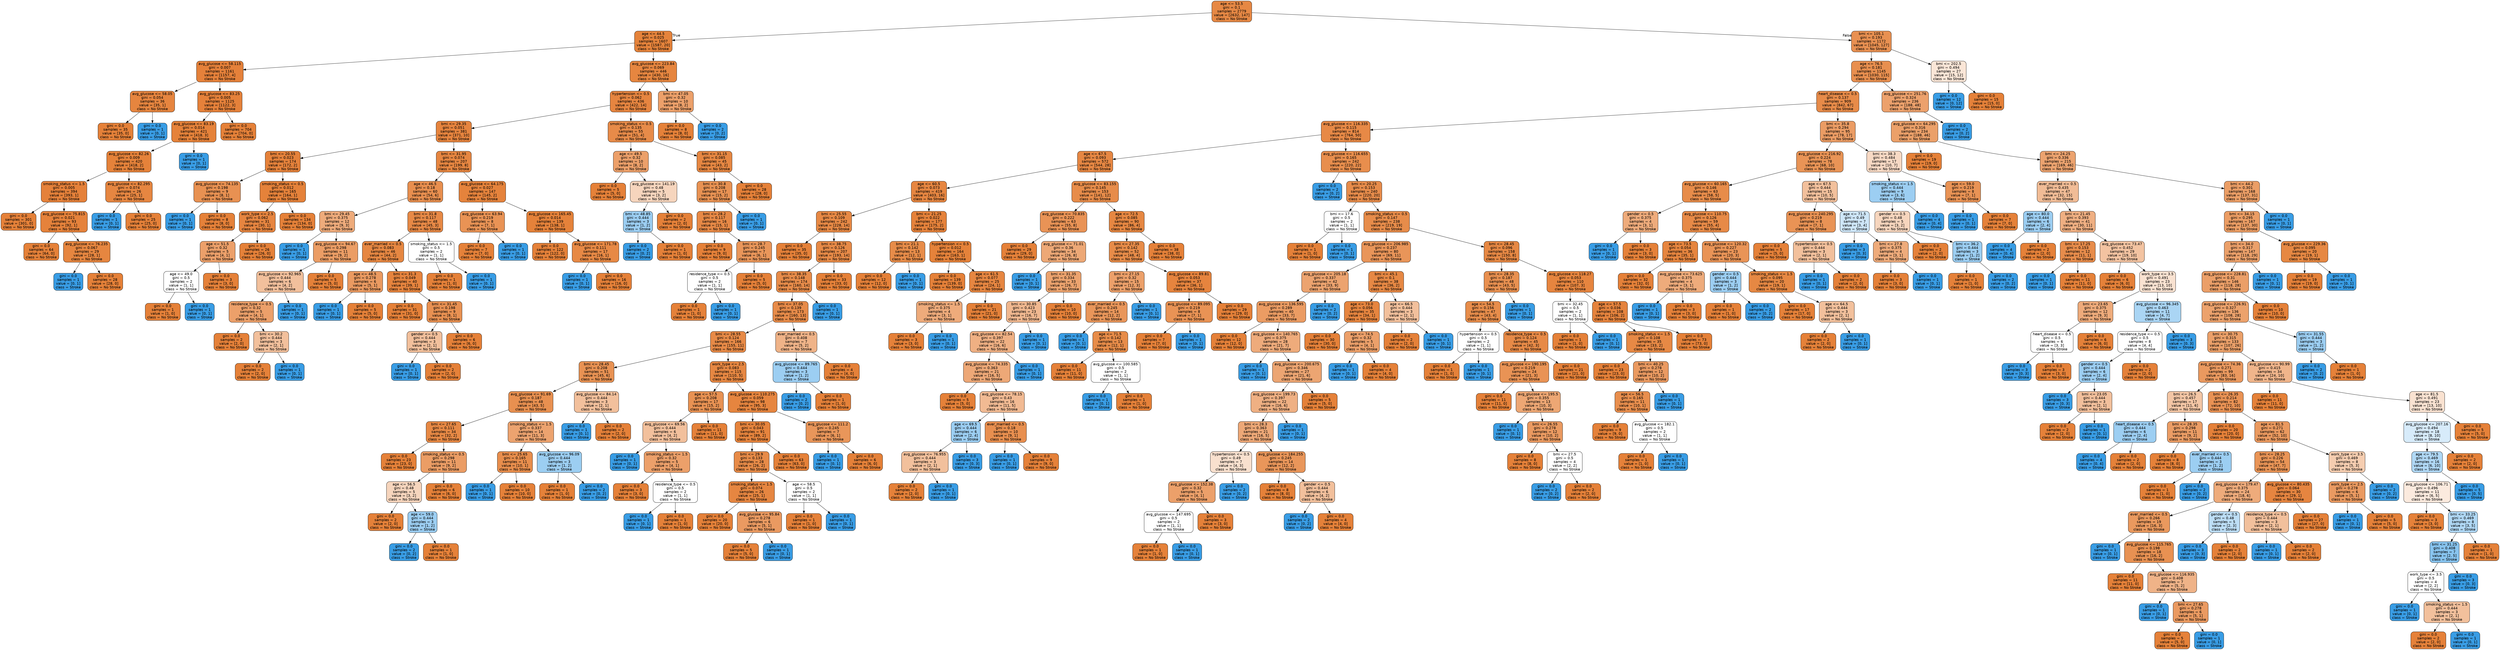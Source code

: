 digraph Tree {
node [shape=box, style="filled, rounded", color="black", fontname="helvetica"] ;
edge [fontname="helvetica"] ;
0 [label="age <= 53.5\ngini = 0.1\nsamples = 2779\nvalue = [2632, 147]\nclass = No Stroke", fillcolor="#e68844"] ;
1 [label="age <= 44.5\ngini = 0.025\nsamples = 1607\nvalue = [1587, 20]\nclass = No Stroke", fillcolor="#e5833b"] ;
0 -> 1 [labeldistance=2.5, labelangle=45, headlabel="True"] ;
2 [label="avg_glucose <= 58.115\ngini = 0.007\nsamples = 1161\nvalue = [1157, 4]\nclass = No Stroke", fillcolor="#e5813a"] ;
1 -> 2 ;
3 [label="avg_glucose <= 58.05\ngini = 0.054\nsamples = 36\nvalue = [35, 1]\nclass = No Stroke", fillcolor="#e6853f"] ;
2 -> 3 ;
4 [label="gini = 0.0\nsamples = 35\nvalue = [35, 0]\nclass = No Stroke", fillcolor="#e58139"] ;
3 -> 4 ;
5 [label="gini = 0.0\nsamples = 1\nvalue = [0, 1]\nclass = Stroke", fillcolor="#399de5"] ;
3 -> 5 ;
6 [label="avg_glucose <= 83.25\ngini = 0.005\nsamples = 1125\nvalue = [1122, 3]\nclass = No Stroke", fillcolor="#e5813a"] ;
2 -> 6 ;
7 [label="avg_glucose <= 83.19\ngini = 0.014\nsamples = 421\nvalue = [418, 3]\nclass = No Stroke", fillcolor="#e5823a"] ;
6 -> 7 ;
8 [label="avg_glucose <= 82.26\ngini = 0.009\nsamples = 420\nvalue = [418, 2]\nclass = No Stroke", fillcolor="#e5823a"] ;
7 -> 8 ;
9 [label="smoking_status <= 1.5\ngini = 0.005\nsamples = 394\nvalue = [393, 1]\nclass = No Stroke", fillcolor="#e5813a"] ;
8 -> 9 ;
10 [label="gini = 0.0\nsamples = 301\nvalue = [301, 0]\nclass = No Stroke", fillcolor="#e58139"] ;
9 -> 10 ;
11 [label="avg_glucose <= 75.815\ngini = 0.021\nsamples = 93\nvalue = [92, 1]\nclass = No Stroke", fillcolor="#e5823b"] ;
9 -> 11 ;
12 [label="gini = 0.0\nsamples = 64\nvalue = [64, 0]\nclass = No Stroke", fillcolor="#e58139"] ;
11 -> 12 ;
13 [label="avg_glucose <= 76.235\ngini = 0.067\nsamples = 29\nvalue = [28, 1]\nclass = No Stroke", fillcolor="#e68640"] ;
11 -> 13 ;
14 [label="gini = 0.0\nsamples = 1\nvalue = [0, 1]\nclass = Stroke", fillcolor="#399de5"] ;
13 -> 14 ;
15 [label="gini = 0.0\nsamples = 28\nvalue = [28, 0]\nclass = No Stroke", fillcolor="#e58139"] ;
13 -> 15 ;
16 [label="avg_glucose <= 82.295\ngini = 0.074\nsamples = 26\nvalue = [25, 1]\nclass = No Stroke", fillcolor="#e68641"] ;
8 -> 16 ;
17 [label="gini = 0.0\nsamples = 1\nvalue = [0, 1]\nclass = Stroke", fillcolor="#399de5"] ;
16 -> 17 ;
18 [label="gini = 0.0\nsamples = 25\nvalue = [25, 0]\nclass = No Stroke", fillcolor="#e58139"] ;
16 -> 18 ;
19 [label="gini = 0.0\nsamples = 1\nvalue = [0, 1]\nclass = Stroke", fillcolor="#399de5"] ;
7 -> 19 ;
20 [label="gini = 0.0\nsamples = 704\nvalue = [704, 0]\nclass = No Stroke", fillcolor="#e58139"] ;
6 -> 20 ;
21 [label="avg_glucose <= 223.84\ngini = 0.069\nsamples = 446\nvalue = [430, 16]\nclass = No Stroke", fillcolor="#e68640"] ;
1 -> 21 ;
22 [label="hypertension <= 0.5\ngini = 0.062\nsamples = 436\nvalue = [422, 14]\nclass = No Stroke", fillcolor="#e68540"] ;
21 -> 22 ;
23 [label="bmi <= 29.35\ngini = 0.051\nsamples = 381\nvalue = [371, 10]\nclass = No Stroke", fillcolor="#e6843e"] ;
22 -> 23 ;
24 [label="bmi <= 20.55\ngini = 0.023\nsamples = 174\nvalue = [172, 2]\nclass = No Stroke", fillcolor="#e5823b"] ;
23 -> 24 ;
25 [label="avg_glucose <= 74.135\ngini = 0.198\nsamples = 9\nvalue = [8, 1]\nclass = No Stroke", fillcolor="#e89152"] ;
24 -> 25 ;
26 [label="gini = 0.0\nsamples = 1\nvalue = [0, 1]\nclass = Stroke", fillcolor="#399de5"] ;
25 -> 26 ;
27 [label="gini = 0.0\nsamples = 8\nvalue = [8, 0]\nclass = No Stroke", fillcolor="#e58139"] ;
25 -> 27 ;
28 [label="smoking_status <= 0.5\ngini = 0.012\nsamples = 165\nvalue = [164, 1]\nclass = No Stroke", fillcolor="#e5823a"] ;
24 -> 28 ;
29 [label="work_type <= 2.5\ngini = 0.062\nsamples = 31\nvalue = [30, 1]\nclass = No Stroke", fillcolor="#e68540"] ;
28 -> 29 ;
30 [label="age <= 51.5\ngini = 0.32\nsamples = 5\nvalue = [4, 1]\nclass = No Stroke", fillcolor="#eca06a"] ;
29 -> 30 ;
31 [label="age <= 49.0\ngini = 0.5\nsamples = 2\nvalue = [1, 1]\nclass = No Stroke", fillcolor="#ffffff"] ;
30 -> 31 ;
32 [label="gini = 0.0\nsamples = 1\nvalue = [1, 0]\nclass = No Stroke", fillcolor="#e58139"] ;
31 -> 32 ;
33 [label="gini = 0.0\nsamples = 1\nvalue = [0, 1]\nclass = Stroke", fillcolor="#399de5"] ;
31 -> 33 ;
34 [label="gini = 0.0\nsamples = 3\nvalue = [3, 0]\nclass = No Stroke", fillcolor="#e58139"] ;
30 -> 34 ;
35 [label="gini = 0.0\nsamples = 26\nvalue = [26, 0]\nclass = No Stroke", fillcolor="#e58139"] ;
29 -> 35 ;
36 [label="gini = 0.0\nsamples = 134\nvalue = [134, 0]\nclass = No Stroke", fillcolor="#e58139"] ;
28 -> 36 ;
37 [label="bmi <= 31.95\ngini = 0.074\nsamples = 207\nvalue = [199, 8]\nclass = No Stroke", fillcolor="#e68641"] ;
23 -> 37 ;
38 [label="age <= 46.5\ngini = 0.18\nsamples = 60\nvalue = [54, 6]\nclass = No Stroke", fillcolor="#e88f4f"] ;
37 -> 38 ;
39 [label="bmi <= 29.45\ngini = 0.375\nsamples = 12\nvalue = [9, 3]\nclass = No Stroke", fillcolor="#eeab7b"] ;
38 -> 39 ;
40 [label="gini = 0.0\nsamples = 1\nvalue = [0, 1]\nclass = Stroke", fillcolor="#399de5"] ;
39 -> 40 ;
41 [label="avg_glucose <= 94.67\ngini = 0.298\nsamples = 11\nvalue = [9, 2]\nclass = No Stroke", fillcolor="#eb9d65"] ;
39 -> 41 ;
42 [label="avg_glucose <= 92.965\ngini = 0.444\nsamples = 6\nvalue = [4, 2]\nclass = No Stroke", fillcolor="#f2c09c"] ;
41 -> 42 ;
43 [label="residence_type <= 0.5\ngini = 0.32\nsamples = 5\nvalue = [4, 1]\nclass = No Stroke", fillcolor="#eca06a"] ;
42 -> 43 ;
44 [label="gini = 0.0\nsamples = 2\nvalue = [2, 0]\nclass = No Stroke", fillcolor="#e58139"] ;
43 -> 44 ;
45 [label="bmi <= 30.2\ngini = 0.444\nsamples = 3\nvalue = [2, 1]\nclass = No Stroke", fillcolor="#f2c09c"] ;
43 -> 45 ;
46 [label="gini = 0.0\nsamples = 2\nvalue = [2, 0]\nclass = No Stroke", fillcolor="#e58139"] ;
45 -> 46 ;
47 [label="gini = 0.0\nsamples = 1\nvalue = [0, 1]\nclass = Stroke", fillcolor="#399de5"] ;
45 -> 47 ;
48 [label="gini = 0.0\nsamples = 1\nvalue = [0, 1]\nclass = Stroke", fillcolor="#399de5"] ;
42 -> 48 ;
49 [label="gini = 0.0\nsamples = 5\nvalue = [5, 0]\nclass = No Stroke", fillcolor="#e58139"] ;
41 -> 49 ;
50 [label="bmi <= 31.8\ngini = 0.117\nsamples = 48\nvalue = [45, 3]\nclass = No Stroke", fillcolor="#e78946"] ;
38 -> 50 ;
51 [label="ever_married <= 0.5\ngini = 0.083\nsamples = 46\nvalue = [44, 2]\nclass = No Stroke", fillcolor="#e68742"] ;
50 -> 51 ;
52 [label="age <= 48.5\ngini = 0.278\nsamples = 6\nvalue = [5, 1]\nclass = No Stroke", fillcolor="#ea9a61"] ;
51 -> 52 ;
53 [label="gini = 0.0\nsamples = 1\nvalue = [0, 1]\nclass = Stroke", fillcolor="#399de5"] ;
52 -> 53 ;
54 [label="gini = 0.0\nsamples = 5\nvalue = [5, 0]\nclass = No Stroke", fillcolor="#e58139"] ;
52 -> 54 ;
55 [label="bmi <= 31.3\ngini = 0.049\nsamples = 40\nvalue = [39, 1]\nclass = No Stroke", fillcolor="#e6843e"] ;
51 -> 55 ;
56 [label="gini = 0.0\nsamples = 31\nvalue = [31, 0]\nclass = No Stroke", fillcolor="#e58139"] ;
55 -> 56 ;
57 [label="bmi <= 31.45\ngini = 0.198\nsamples = 9\nvalue = [8, 1]\nclass = No Stroke", fillcolor="#e89152"] ;
55 -> 57 ;
58 [label="gender <= 0.5\ngini = 0.444\nsamples = 3\nvalue = [2, 1]\nclass = No Stroke", fillcolor="#f2c09c"] ;
57 -> 58 ;
59 [label="gini = 0.0\nsamples = 1\nvalue = [0, 1]\nclass = Stroke", fillcolor="#399de5"] ;
58 -> 59 ;
60 [label="gini = 0.0\nsamples = 2\nvalue = [2, 0]\nclass = No Stroke", fillcolor="#e58139"] ;
58 -> 60 ;
61 [label="gini = 0.0\nsamples = 6\nvalue = [6, 0]\nclass = No Stroke", fillcolor="#e58139"] ;
57 -> 61 ;
62 [label="smoking_status <= 1.5\ngini = 0.5\nsamples = 2\nvalue = [1, 1]\nclass = No Stroke", fillcolor="#ffffff"] ;
50 -> 62 ;
63 [label="gini = 0.0\nsamples = 1\nvalue = [1, 0]\nclass = No Stroke", fillcolor="#e58139"] ;
62 -> 63 ;
64 [label="gini = 0.0\nsamples = 1\nvalue = [0, 1]\nclass = Stroke", fillcolor="#399de5"] ;
62 -> 64 ;
65 [label="avg_glucose <= 64.175\ngini = 0.027\nsamples = 147\nvalue = [145, 2]\nclass = No Stroke", fillcolor="#e5833c"] ;
37 -> 65 ;
66 [label="avg_glucose <= 63.94\ngini = 0.219\nsamples = 8\nvalue = [7, 1]\nclass = No Stroke", fillcolor="#e99355"] ;
65 -> 66 ;
67 [label="gini = 0.0\nsamples = 7\nvalue = [7, 0]\nclass = No Stroke", fillcolor="#e58139"] ;
66 -> 67 ;
68 [label="gini = 0.0\nsamples = 1\nvalue = [0, 1]\nclass = Stroke", fillcolor="#399de5"] ;
66 -> 68 ;
69 [label="avg_glucose <= 165.45\ngini = 0.014\nsamples = 139\nvalue = [138, 1]\nclass = No Stroke", fillcolor="#e5823a"] ;
65 -> 69 ;
70 [label="gini = 0.0\nsamples = 122\nvalue = [122, 0]\nclass = No Stroke", fillcolor="#e58139"] ;
69 -> 70 ;
71 [label="avg_glucose <= 171.78\ngini = 0.111\nsamples = 17\nvalue = [16, 1]\nclass = No Stroke", fillcolor="#e78945"] ;
69 -> 71 ;
72 [label="gini = 0.0\nsamples = 1\nvalue = [0, 1]\nclass = Stroke", fillcolor="#399de5"] ;
71 -> 72 ;
73 [label="gini = 0.0\nsamples = 16\nvalue = [16, 0]\nclass = No Stroke", fillcolor="#e58139"] ;
71 -> 73 ;
74 [label="smoking_status <= 0.5\ngini = 0.135\nsamples = 55\nvalue = [51, 4]\nclass = No Stroke", fillcolor="#e78b49"] ;
22 -> 74 ;
75 [label="age <= 49.5\ngini = 0.32\nsamples = 10\nvalue = [8, 2]\nclass = No Stroke", fillcolor="#eca06a"] ;
74 -> 75 ;
76 [label="gini = 0.0\nsamples = 5\nvalue = [5, 0]\nclass = No Stroke", fillcolor="#e58139"] ;
75 -> 76 ;
77 [label="avg_glucose <= 141.19\ngini = 0.48\nsamples = 5\nvalue = [3, 2]\nclass = No Stroke", fillcolor="#f6d5bd"] ;
75 -> 77 ;
78 [label="bmi <= 48.85\ngini = 0.444\nsamples = 3\nvalue = [1, 2]\nclass = Stroke", fillcolor="#9ccef2"] ;
77 -> 78 ;
79 [label="gini = 0.0\nsamples = 2\nvalue = [0, 2]\nclass = Stroke", fillcolor="#399de5"] ;
78 -> 79 ;
80 [label="gini = 0.0\nsamples = 1\nvalue = [1, 0]\nclass = No Stroke", fillcolor="#e58139"] ;
78 -> 80 ;
81 [label="gini = 0.0\nsamples = 2\nvalue = [2, 0]\nclass = No Stroke", fillcolor="#e58139"] ;
77 -> 81 ;
82 [label="bmi <= 31.15\ngini = 0.085\nsamples = 45\nvalue = [43, 2]\nclass = No Stroke", fillcolor="#e68742"] ;
74 -> 82 ;
83 [label="bmi <= 30.8\ngini = 0.208\nsamples = 17\nvalue = [15, 2]\nclass = No Stroke", fillcolor="#e89253"] ;
82 -> 83 ;
84 [label="bmi <= 28.2\ngini = 0.117\nsamples = 16\nvalue = [15, 1]\nclass = No Stroke", fillcolor="#e78946"] ;
83 -> 84 ;
85 [label="gini = 0.0\nsamples = 9\nvalue = [9, 0]\nclass = No Stroke", fillcolor="#e58139"] ;
84 -> 85 ;
86 [label="bmi <= 28.7\ngini = 0.245\nsamples = 7\nvalue = [6, 1]\nclass = No Stroke", fillcolor="#e9965a"] ;
84 -> 86 ;
87 [label="residence_type <= 0.5\ngini = 0.5\nsamples = 2\nvalue = [1, 1]\nclass = No Stroke", fillcolor="#ffffff"] ;
86 -> 87 ;
88 [label="gini = 0.0\nsamples = 1\nvalue = [1, 0]\nclass = No Stroke", fillcolor="#e58139"] ;
87 -> 88 ;
89 [label="gini = 0.0\nsamples = 1\nvalue = [0, 1]\nclass = Stroke", fillcolor="#399de5"] ;
87 -> 89 ;
90 [label="gini = 0.0\nsamples = 5\nvalue = [5, 0]\nclass = No Stroke", fillcolor="#e58139"] ;
86 -> 90 ;
91 [label="gini = 0.0\nsamples = 1\nvalue = [0, 1]\nclass = Stroke", fillcolor="#399de5"] ;
83 -> 91 ;
92 [label="gini = 0.0\nsamples = 28\nvalue = [28, 0]\nclass = No Stroke", fillcolor="#e58139"] ;
82 -> 92 ;
93 [label="bmi <= 47.05\ngini = 0.32\nsamples = 10\nvalue = [8, 2]\nclass = No Stroke", fillcolor="#eca06a"] ;
21 -> 93 ;
94 [label="gini = 0.0\nsamples = 8\nvalue = [8, 0]\nclass = No Stroke", fillcolor="#e58139"] ;
93 -> 94 ;
95 [label="gini = 0.0\nsamples = 2\nvalue = [0, 2]\nclass = Stroke", fillcolor="#399de5"] ;
93 -> 95 ;
96 [label="bmi <= 105.1\ngini = 0.193\nsamples = 1172\nvalue = [1045, 127]\nclass = No Stroke", fillcolor="#e89051"] ;
0 -> 96 [labeldistance=2.5, labelangle=-45, headlabel="False"] ;
97 [label="age <= 76.5\ngini = 0.181\nsamples = 1145\nvalue = [1030, 115]\nclass = No Stroke", fillcolor="#e88f4f"] ;
96 -> 97 ;
98 [label="heart_disease <= 0.5\ngini = 0.137\nsamples = 909\nvalue = [842, 67]\nclass = No Stroke", fillcolor="#e78b49"] ;
97 -> 98 ;
99 [label="avg_glucose <= 116.335\ngini = 0.115\nsamples = 814\nvalue = [764, 50]\nclass = No Stroke", fillcolor="#e78946"] ;
98 -> 99 ;
100 [label="age <= 67.5\ngini = 0.093\nsamples = 572\nvalue = [544, 28]\nclass = No Stroke", fillcolor="#e68743"] ;
99 -> 100 ;
101 [label="age <= 60.5\ngini = 0.073\nsamples = 419\nvalue = [403, 16]\nclass = No Stroke", fillcolor="#e68641"] ;
100 -> 101 ;
102 [label="bmi <= 25.55\ngini = 0.109\nsamples = 242\nvalue = [228, 14]\nclass = No Stroke", fillcolor="#e78945"] ;
101 -> 102 ;
103 [label="gini = 0.0\nsamples = 35\nvalue = [35, 0]\nclass = No Stroke", fillcolor="#e58139"] ;
102 -> 103 ;
104 [label="bmi <= 38.75\ngini = 0.126\nsamples = 207\nvalue = [193, 14]\nclass = No Stroke", fillcolor="#e78a47"] ;
102 -> 104 ;
105 [label="bmi <= 38.35\ngini = 0.148\nsamples = 174\nvalue = [160, 14]\nclass = No Stroke", fillcolor="#e78c4a"] ;
104 -> 105 ;
106 [label="bmi <= 37.05\ngini = 0.139\nsamples = 173\nvalue = [160, 13]\nclass = No Stroke", fillcolor="#e78b49"] ;
105 -> 106 ;
107 [label="bmi <= 28.55\ngini = 0.124\nsamples = 166\nvalue = [155, 11]\nclass = No Stroke", fillcolor="#e78a47"] ;
106 -> 107 ;
108 [label="bmi <= 28.45\ngini = 0.208\nsamples = 51\nvalue = [45, 6]\nclass = No Stroke", fillcolor="#e89253"] ;
107 -> 108 ;
109 [label="avg_glucose <= 91.69\ngini = 0.187\nsamples = 48\nvalue = [43, 5]\nclass = No Stroke", fillcolor="#e89050"] ;
108 -> 109 ;
110 [label="bmi <= 27.65\ngini = 0.111\nsamples = 34\nvalue = [32, 2]\nclass = No Stroke", fillcolor="#e78945"] ;
109 -> 110 ;
111 [label="gini = 0.0\nsamples = 23\nvalue = [23, 0]\nclass = No Stroke", fillcolor="#e58139"] ;
110 -> 111 ;
112 [label="smoking_status <= 0.5\ngini = 0.298\nsamples = 11\nvalue = [9, 2]\nclass = No Stroke", fillcolor="#eb9d65"] ;
110 -> 112 ;
113 [label="age <= 56.5\ngini = 0.48\nsamples = 5\nvalue = [3, 2]\nclass = No Stroke", fillcolor="#f6d5bd"] ;
112 -> 113 ;
114 [label="gini = 0.0\nsamples = 2\nvalue = [2, 0]\nclass = No Stroke", fillcolor="#e58139"] ;
113 -> 114 ;
115 [label="age <= 59.0\ngini = 0.444\nsamples = 3\nvalue = [1, 2]\nclass = Stroke", fillcolor="#9ccef2"] ;
113 -> 115 ;
116 [label="gini = 0.0\nsamples = 2\nvalue = [0, 2]\nclass = Stroke", fillcolor="#399de5"] ;
115 -> 116 ;
117 [label="gini = 0.0\nsamples = 1\nvalue = [1, 0]\nclass = No Stroke", fillcolor="#e58139"] ;
115 -> 117 ;
118 [label="gini = 0.0\nsamples = 6\nvalue = [6, 0]\nclass = No Stroke", fillcolor="#e58139"] ;
112 -> 118 ;
119 [label="smoking_status <= 1.5\ngini = 0.337\nsamples = 14\nvalue = [11, 3]\nclass = No Stroke", fillcolor="#eca36f"] ;
109 -> 119 ;
120 [label="bmi <= 25.65\ngini = 0.165\nsamples = 11\nvalue = [10, 1]\nclass = No Stroke", fillcolor="#e88e4d"] ;
119 -> 120 ;
121 [label="gini = 0.0\nsamples = 1\nvalue = [0, 1]\nclass = Stroke", fillcolor="#399de5"] ;
120 -> 121 ;
122 [label="gini = 0.0\nsamples = 10\nvalue = [10, 0]\nclass = No Stroke", fillcolor="#e58139"] ;
120 -> 122 ;
123 [label="avg_glucose <= 96.09\ngini = 0.444\nsamples = 3\nvalue = [1, 2]\nclass = Stroke", fillcolor="#9ccef2"] ;
119 -> 123 ;
124 [label="gini = 0.0\nsamples = 1\nvalue = [1, 0]\nclass = No Stroke", fillcolor="#e58139"] ;
123 -> 124 ;
125 [label="gini = 0.0\nsamples = 2\nvalue = [0, 2]\nclass = Stroke", fillcolor="#399de5"] ;
123 -> 125 ;
126 [label="avg_glucose <= 84.14\ngini = 0.444\nsamples = 3\nvalue = [2, 1]\nclass = No Stroke", fillcolor="#f2c09c"] ;
108 -> 126 ;
127 [label="gini = 0.0\nsamples = 1\nvalue = [0, 1]\nclass = Stroke", fillcolor="#399de5"] ;
126 -> 127 ;
128 [label="gini = 0.0\nsamples = 2\nvalue = [2, 0]\nclass = No Stroke", fillcolor="#e58139"] ;
126 -> 128 ;
129 [label="work_type <= 2.5\ngini = 0.083\nsamples = 115\nvalue = [110, 5]\nclass = No Stroke", fillcolor="#e68742"] ;
107 -> 129 ;
130 [label="age <= 57.5\ngini = 0.208\nsamples = 17\nvalue = [15, 2]\nclass = No Stroke", fillcolor="#e89253"] ;
129 -> 130 ;
131 [label="avg_glucose <= 69.56\ngini = 0.444\nsamples = 6\nvalue = [4, 2]\nclass = No Stroke", fillcolor="#f2c09c"] ;
130 -> 131 ;
132 [label="gini = 0.0\nsamples = 1\nvalue = [0, 1]\nclass = Stroke", fillcolor="#399de5"] ;
131 -> 132 ;
133 [label="smoking_status <= 1.5\ngini = 0.32\nsamples = 5\nvalue = [4, 1]\nclass = No Stroke", fillcolor="#eca06a"] ;
131 -> 133 ;
134 [label="gini = 0.0\nsamples = 3\nvalue = [3, 0]\nclass = No Stroke", fillcolor="#e58139"] ;
133 -> 134 ;
135 [label="residence_type <= 0.5\ngini = 0.5\nsamples = 2\nvalue = [1, 1]\nclass = No Stroke", fillcolor="#ffffff"] ;
133 -> 135 ;
136 [label="gini = 0.0\nsamples = 1\nvalue = [0, 1]\nclass = Stroke", fillcolor="#399de5"] ;
135 -> 136 ;
137 [label="gini = 0.0\nsamples = 1\nvalue = [1, 0]\nclass = No Stroke", fillcolor="#e58139"] ;
135 -> 137 ;
138 [label="gini = 0.0\nsamples = 11\nvalue = [11, 0]\nclass = No Stroke", fillcolor="#e58139"] ;
130 -> 138 ;
139 [label="avg_glucose <= 110.275\ngini = 0.059\nsamples = 98\nvalue = [95, 3]\nclass = No Stroke", fillcolor="#e6853f"] ;
129 -> 139 ;
140 [label="bmi <= 30.05\ngini = 0.043\nsamples = 91\nvalue = [89, 2]\nclass = No Stroke", fillcolor="#e6843d"] ;
139 -> 140 ;
141 [label="bmi <= 29.9\ngini = 0.133\nsamples = 28\nvalue = [26, 2]\nclass = No Stroke", fillcolor="#e78b48"] ;
140 -> 141 ;
142 [label="smoking_status <= 1.5\ngini = 0.074\nsamples = 26\nvalue = [25, 1]\nclass = No Stroke", fillcolor="#e68641"] ;
141 -> 142 ;
143 [label="gini = 0.0\nsamples = 20\nvalue = [20, 0]\nclass = No Stroke", fillcolor="#e58139"] ;
142 -> 143 ;
144 [label="avg_glucose <= 95.84\ngini = 0.278\nsamples = 6\nvalue = [5, 1]\nclass = No Stroke", fillcolor="#ea9a61"] ;
142 -> 144 ;
145 [label="gini = 0.0\nsamples = 5\nvalue = [5, 0]\nclass = No Stroke", fillcolor="#e58139"] ;
144 -> 145 ;
146 [label="gini = 0.0\nsamples = 1\nvalue = [0, 1]\nclass = Stroke", fillcolor="#399de5"] ;
144 -> 146 ;
147 [label="age <= 58.5\ngini = 0.5\nsamples = 2\nvalue = [1, 1]\nclass = No Stroke", fillcolor="#ffffff"] ;
141 -> 147 ;
148 [label="gini = 0.0\nsamples = 1\nvalue = [1, 0]\nclass = No Stroke", fillcolor="#e58139"] ;
147 -> 148 ;
149 [label="gini = 0.0\nsamples = 1\nvalue = [0, 1]\nclass = Stroke", fillcolor="#399de5"] ;
147 -> 149 ;
150 [label="gini = 0.0\nsamples = 63\nvalue = [63, 0]\nclass = No Stroke", fillcolor="#e58139"] ;
140 -> 150 ;
151 [label="avg_glucose <= 111.2\ngini = 0.245\nsamples = 7\nvalue = [6, 1]\nclass = No Stroke", fillcolor="#e9965a"] ;
139 -> 151 ;
152 [label="gini = 0.0\nsamples = 1\nvalue = [0, 1]\nclass = Stroke", fillcolor="#399de5"] ;
151 -> 152 ;
153 [label="gini = 0.0\nsamples = 6\nvalue = [6, 0]\nclass = No Stroke", fillcolor="#e58139"] ;
151 -> 153 ;
154 [label="ever_married <= 0.5\ngini = 0.408\nsamples = 7\nvalue = [5, 2]\nclass = No Stroke", fillcolor="#efb388"] ;
106 -> 154 ;
155 [label="avg_glucose <= 89.765\ngini = 0.444\nsamples = 3\nvalue = [1, 2]\nclass = Stroke", fillcolor="#9ccef2"] ;
154 -> 155 ;
156 [label="gini = 0.0\nsamples = 2\nvalue = [0, 2]\nclass = Stroke", fillcolor="#399de5"] ;
155 -> 156 ;
157 [label="gini = 0.0\nsamples = 1\nvalue = [1, 0]\nclass = No Stroke", fillcolor="#e58139"] ;
155 -> 157 ;
158 [label="gini = 0.0\nsamples = 4\nvalue = [4, 0]\nclass = No Stroke", fillcolor="#e58139"] ;
154 -> 158 ;
159 [label="gini = 0.0\nsamples = 1\nvalue = [0, 1]\nclass = Stroke", fillcolor="#399de5"] ;
105 -> 159 ;
160 [label="gini = 0.0\nsamples = 33\nvalue = [33, 0]\nclass = No Stroke", fillcolor="#e58139"] ;
104 -> 160 ;
161 [label="bmi <= 21.25\ngini = 0.022\nsamples = 177\nvalue = [175, 2]\nclass = No Stroke", fillcolor="#e5823b"] ;
101 -> 161 ;
162 [label="bmi <= 21.1\ngini = 0.142\nsamples = 13\nvalue = [12, 1]\nclass = No Stroke", fillcolor="#e78c49"] ;
161 -> 162 ;
163 [label="gini = 0.0\nsamples = 12\nvalue = [12, 0]\nclass = No Stroke", fillcolor="#e58139"] ;
162 -> 163 ;
164 [label="gini = 0.0\nsamples = 1\nvalue = [0, 1]\nclass = Stroke", fillcolor="#399de5"] ;
162 -> 164 ;
165 [label="hypertension <= 0.5\ngini = 0.012\nsamples = 164\nvalue = [163, 1]\nclass = No Stroke", fillcolor="#e5823a"] ;
161 -> 165 ;
166 [label="gini = 0.0\nsamples = 139\nvalue = [139, 0]\nclass = No Stroke", fillcolor="#e58139"] ;
165 -> 166 ;
167 [label="age <= 61.5\ngini = 0.077\nsamples = 25\nvalue = [24, 1]\nclass = No Stroke", fillcolor="#e68641"] ;
165 -> 167 ;
168 [label="smoking_status <= 1.5\ngini = 0.375\nsamples = 4\nvalue = [3, 1]\nclass = No Stroke", fillcolor="#eeab7b"] ;
167 -> 168 ;
169 [label="gini = 0.0\nsamples = 3\nvalue = [3, 0]\nclass = No Stroke", fillcolor="#e58139"] ;
168 -> 169 ;
170 [label="gini = 0.0\nsamples = 1\nvalue = [0, 1]\nclass = Stroke", fillcolor="#399de5"] ;
168 -> 170 ;
171 [label="gini = 0.0\nsamples = 21\nvalue = [21, 0]\nclass = No Stroke", fillcolor="#e58139"] ;
167 -> 171 ;
172 [label="avg_glucose <= 83.155\ngini = 0.145\nsamples = 153\nvalue = [141, 12]\nclass = No Stroke", fillcolor="#e78c4a"] ;
100 -> 172 ;
173 [label="avg_glucose <= 70.835\ngini = 0.222\nsamples = 63\nvalue = [55, 8]\nclass = No Stroke", fillcolor="#e99356"] ;
172 -> 173 ;
174 [label="gini = 0.0\nsamples = 29\nvalue = [29, 0]\nclass = No Stroke", fillcolor="#e58139"] ;
173 -> 174 ;
175 [label="avg_glucose <= 71.01\ngini = 0.36\nsamples = 34\nvalue = [26, 8]\nclass = No Stroke", fillcolor="#eda876"] ;
173 -> 175 ;
176 [label="gini = 0.0\nsamples = 1\nvalue = [0, 1]\nclass = Stroke", fillcolor="#399de5"] ;
175 -> 176 ;
177 [label="bmi <= 31.35\ngini = 0.334\nsamples = 33\nvalue = [26, 7]\nclass = No Stroke", fillcolor="#eca36e"] ;
175 -> 177 ;
178 [label="bmi <= 30.85\ngini = 0.423\nsamples = 23\nvalue = [16, 7]\nclass = No Stroke", fillcolor="#f0b890"] ;
177 -> 178 ;
179 [label="avg_glucose <= 82.54\ngini = 0.397\nsamples = 22\nvalue = [16, 6]\nclass = No Stroke", fillcolor="#efb083"] ;
178 -> 179 ;
180 [label="avg_glucose <= 74.335\ngini = 0.363\nsamples = 21\nvalue = [16, 5]\nclass = No Stroke", fillcolor="#eda877"] ;
179 -> 180 ;
181 [label="gini = 0.0\nsamples = 5\nvalue = [5, 0]\nclass = No Stroke", fillcolor="#e58139"] ;
180 -> 181 ;
182 [label="avg_glucose <= 78.15\ngini = 0.43\nsamples = 16\nvalue = [11, 5]\nclass = No Stroke", fillcolor="#f1ba93"] ;
180 -> 182 ;
183 [label="age <= 69.5\ngini = 0.444\nsamples = 6\nvalue = [2, 4]\nclass = Stroke", fillcolor="#9ccef2"] ;
182 -> 183 ;
184 [label="avg_glucose <= 76.955\ngini = 0.444\nsamples = 3\nvalue = [2, 1]\nclass = No Stroke", fillcolor="#f2c09c"] ;
183 -> 184 ;
185 [label="gini = 0.0\nsamples = 2\nvalue = [2, 0]\nclass = No Stroke", fillcolor="#e58139"] ;
184 -> 185 ;
186 [label="gini = 0.0\nsamples = 1\nvalue = [0, 1]\nclass = Stroke", fillcolor="#399de5"] ;
184 -> 186 ;
187 [label="gini = 0.0\nsamples = 3\nvalue = [0, 3]\nclass = Stroke", fillcolor="#399de5"] ;
183 -> 187 ;
188 [label="ever_married <= 0.5\ngini = 0.18\nsamples = 10\nvalue = [9, 1]\nclass = No Stroke", fillcolor="#e88f4f"] ;
182 -> 188 ;
189 [label="gini = 0.0\nsamples = 1\nvalue = [0, 1]\nclass = Stroke", fillcolor="#399de5"] ;
188 -> 189 ;
190 [label="gini = 0.0\nsamples = 9\nvalue = [9, 0]\nclass = No Stroke", fillcolor="#e58139"] ;
188 -> 190 ;
191 [label="gini = 0.0\nsamples = 1\nvalue = [0, 1]\nclass = Stroke", fillcolor="#399de5"] ;
179 -> 191 ;
192 [label="gini = 0.0\nsamples = 1\nvalue = [0, 1]\nclass = Stroke", fillcolor="#399de5"] ;
178 -> 192 ;
193 [label="gini = 0.0\nsamples = 10\nvalue = [10, 0]\nclass = No Stroke", fillcolor="#e58139"] ;
177 -> 193 ;
194 [label="age <= 72.5\ngini = 0.085\nsamples = 90\nvalue = [86, 4]\nclass = No Stroke", fillcolor="#e68742"] ;
172 -> 194 ;
195 [label="bmi <= 27.35\ngini = 0.142\nsamples = 52\nvalue = [48, 4]\nclass = No Stroke", fillcolor="#e78c49"] ;
194 -> 195 ;
196 [label="bmi <= 27.15\ngini = 0.32\nsamples = 15\nvalue = [12, 3]\nclass = No Stroke", fillcolor="#eca06a"] ;
195 -> 196 ;
197 [label="ever_married <= 0.5\ngini = 0.245\nsamples = 14\nvalue = [12, 2]\nclass = No Stroke", fillcolor="#e9965a"] ;
196 -> 197 ;
198 [label="gini = 0.0\nsamples = 1\nvalue = [0, 1]\nclass = Stroke", fillcolor="#399de5"] ;
197 -> 198 ;
199 [label="age <= 71.5\ngini = 0.142\nsamples = 13\nvalue = [12, 1]\nclass = No Stroke", fillcolor="#e78c49"] ;
197 -> 199 ;
200 [label="gini = 0.0\nsamples = 11\nvalue = [11, 0]\nclass = No Stroke", fillcolor="#e58139"] ;
199 -> 200 ;
201 [label="avg_glucose <= 100.585\ngini = 0.5\nsamples = 2\nvalue = [1, 1]\nclass = No Stroke", fillcolor="#ffffff"] ;
199 -> 201 ;
202 [label="gini = 0.0\nsamples = 1\nvalue = [0, 1]\nclass = Stroke", fillcolor="#399de5"] ;
201 -> 202 ;
203 [label="gini = 0.0\nsamples = 1\nvalue = [1, 0]\nclass = No Stroke", fillcolor="#e58139"] ;
201 -> 203 ;
204 [label="gini = 0.0\nsamples = 1\nvalue = [0, 1]\nclass = Stroke", fillcolor="#399de5"] ;
196 -> 204 ;
205 [label="avg_glucose <= 89.81\ngini = 0.053\nsamples = 37\nvalue = [36, 1]\nclass = No Stroke", fillcolor="#e6843e"] ;
195 -> 205 ;
206 [label="avg_glucose <= 89.095\ngini = 0.219\nsamples = 8\nvalue = [7, 1]\nclass = No Stroke", fillcolor="#e99355"] ;
205 -> 206 ;
207 [label="gini = 0.0\nsamples = 7\nvalue = [7, 0]\nclass = No Stroke", fillcolor="#e58139"] ;
206 -> 207 ;
208 [label="gini = 0.0\nsamples = 1\nvalue = [0, 1]\nclass = Stroke", fillcolor="#399de5"] ;
206 -> 208 ;
209 [label="gini = 0.0\nsamples = 29\nvalue = [29, 0]\nclass = No Stroke", fillcolor="#e58139"] ;
205 -> 209 ;
210 [label="gini = 0.0\nsamples = 38\nvalue = [38, 0]\nclass = No Stroke", fillcolor="#e58139"] ;
194 -> 210 ;
211 [label="avg_glucose <= 116.655\ngini = 0.165\nsamples = 242\nvalue = [220, 22]\nclass = No Stroke", fillcolor="#e88e4d"] ;
99 -> 211 ;
212 [label="gini = 0.0\nsamples = 2\nvalue = [0, 2]\nclass = Stroke", fillcolor="#399de5"] ;
211 -> 212 ;
213 [label="bmi <= 20.25\ngini = 0.153\nsamples = 240\nvalue = [220, 20]\nclass = No Stroke", fillcolor="#e78c4b"] ;
211 -> 213 ;
214 [label="bmi <= 17.6\ngini = 0.5\nsamples = 2\nvalue = [1, 1]\nclass = No Stroke", fillcolor="#ffffff"] ;
213 -> 214 ;
215 [label="gini = 0.0\nsamples = 1\nvalue = [1, 0]\nclass = No Stroke", fillcolor="#e58139"] ;
214 -> 215 ;
216 [label="gini = 0.0\nsamples = 1\nvalue = [0, 1]\nclass = Stroke", fillcolor="#399de5"] ;
214 -> 216 ;
217 [label="smoking_status <= 0.5\ngini = 0.147\nsamples = 238\nvalue = [219, 19]\nclass = No Stroke", fillcolor="#e78c4a"] ;
213 -> 217 ;
218 [label="avg_glucose <= 206.985\ngini = 0.237\nsamples = 80\nvalue = [69, 11]\nclass = No Stroke", fillcolor="#e99559"] ;
217 -> 218 ;
219 [label="avg_glucose <= 205.18\ngini = 0.337\nsamples = 42\nvalue = [33, 9]\nclass = No Stroke", fillcolor="#eca36f"] ;
218 -> 219 ;
220 [label="avg_glucose <= 136.595\ngini = 0.289\nsamples = 40\nvalue = [33, 7]\nclass = No Stroke", fillcolor="#eb9c63"] ;
219 -> 220 ;
221 [label="gini = 0.0\nsamples = 12\nvalue = [12, 0]\nclass = No Stroke", fillcolor="#e58139"] ;
220 -> 221 ;
222 [label="avg_glucose <= 140.765\ngini = 0.375\nsamples = 28\nvalue = [21, 7]\nclass = No Stroke", fillcolor="#eeab7b"] ;
220 -> 222 ;
223 [label="gini = 0.0\nsamples = 1\nvalue = [0, 1]\nclass = Stroke", fillcolor="#399de5"] ;
222 -> 223 ;
224 [label="avg_glucose <= 200.675\ngini = 0.346\nsamples = 27\nvalue = [21, 6]\nclass = No Stroke", fillcolor="#eca572"] ;
222 -> 224 ;
225 [label="avg_glucose <= 199.73\ngini = 0.397\nsamples = 22\nvalue = [16, 6]\nclass = No Stroke", fillcolor="#efb083"] ;
224 -> 225 ;
226 [label="bmi <= 28.3\ngini = 0.363\nsamples = 21\nvalue = [16, 5]\nclass = No Stroke", fillcolor="#eda877"] ;
225 -> 226 ;
227 [label="hypertension <= 0.5\ngini = 0.49\nsamples = 7\nvalue = [4, 3]\nclass = No Stroke", fillcolor="#f8e0ce"] ;
226 -> 227 ;
228 [label="avg_glucose <= 152.38\ngini = 0.32\nsamples = 5\nvalue = [4, 1]\nclass = No Stroke", fillcolor="#eca06a"] ;
227 -> 228 ;
229 [label="avg_glucose <= 147.695\ngini = 0.5\nsamples = 2\nvalue = [1, 1]\nclass = No Stroke", fillcolor="#ffffff"] ;
228 -> 229 ;
230 [label="gini = 0.0\nsamples = 1\nvalue = [1, 0]\nclass = No Stroke", fillcolor="#e58139"] ;
229 -> 230 ;
231 [label="gini = 0.0\nsamples = 1\nvalue = [0, 1]\nclass = Stroke", fillcolor="#399de5"] ;
229 -> 231 ;
232 [label="gini = 0.0\nsamples = 3\nvalue = [3, 0]\nclass = No Stroke", fillcolor="#e58139"] ;
228 -> 232 ;
233 [label="gini = 0.0\nsamples = 2\nvalue = [0, 2]\nclass = Stroke", fillcolor="#399de5"] ;
227 -> 233 ;
234 [label="avg_glucose <= 184.255\ngini = 0.245\nsamples = 14\nvalue = [12, 2]\nclass = No Stroke", fillcolor="#e9965a"] ;
226 -> 234 ;
235 [label="gini = 0.0\nsamples = 8\nvalue = [8, 0]\nclass = No Stroke", fillcolor="#e58139"] ;
234 -> 235 ;
236 [label="gender <= 0.5\ngini = 0.444\nsamples = 6\nvalue = [4, 2]\nclass = No Stroke", fillcolor="#f2c09c"] ;
234 -> 236 ;
237 [label="gini = 0.0\nsamples = 2\nvalue = [0, 2]\nclass = Stroke", fillcolor="#399de5"] ;
236 -> 237 ;
238 [label="gini = 0.0\nsamples = 4\nvalue = [4, 0]\nclass = No Stroke", fillcolor="#e58139"] ;
236 -> 238 ;
239 [label="gini = 0.0\nsamples = 1\nvalue = [0, 1]\nclass = Stroke", fillcolor="#399de5"] ;
225 -> 239 ;
240 [label="gini = 0.0\nsamples = 5\nvalue = [5, 0]\nclass = No Stroke", fillcolor="#e58139"] ;
224 -> 240 ;
241 [label="gini = 0.0\nsamples = 2\nvalue = [0, 2]\nclass = Stroke", fillcolor="#399de5"] ;
219 -> 241 ;
242 [label="bmi <= 45.1\ngini = 0.1\nsamples = 38\nvalue = [36, 2]\nclass = No Stroke", fillcolor="#e68844"] ;
218 -> 242 ;
243 [label="age <= 73.0\ngini = 0.056\nsamples = 35\nvalue = [34, 1]\nclass = No Stroke", fillcolor="#e6853f"] ;
242 -> 243 ;
244 [label="gini = 0.0\nsamples = 30\nvalue = [30, 0]\nclass = No Stroke", fillcolor="#e58139"] ;
243 -> 244 ;
245 [label="age <= 74.5\ngini = 0.32\nsamples = 5\nvalue = [4, 1]\nclass = No Stroke", fillcolor="#eca06a"] ;
243 -> 245 ;
246 [label="gini = 0.0\nsamples = 1\nvalue = [0, 1]\nclass = Stroke", fillcolor="#399de5"] ;
245 -> 246 ;
247 [label="gini = 0.0\nsamples = 4\nvalue = [4, 0]\nclass = No Stroke", fillcolor="#e58139"] ;
245 -> 247 ;
248 [label="age <= 66.5\ngini = 0.444\nsamples = 3\nvalue = [2, 1]\nclass = No Stroke", fillcolor="#f2c09c"] ;
242 -> 248 ;
249 [label="gini = 0.0\nsamples = 2\nvalue = [2, 0]\nclass = No Stroke", fillcolor="#e58139"] ;
248 -> 249 ;
250 [label="gini = 0.0\nsamples = 1\nvalue = [0, 1]\nclass = Stroke", fillcolor="#399de5"] ;
248 -> 250 ;
251 [label="bmi <= 28.45\ngini = 0.096\nsamples = 158\nvalue = [150, 8]\nclass = No Stroke", fillcolor="#e68844"] ;
217 -> 251 ;
252 [label="bmi <= 28.35\ngini = 0.187\nsamples = 48\nvalue = [43, 5]\nclass = No Stroke", fillcolor="#e89050"] ;
251 -> 252 ;
253 [label="age <= 54.5\ngini = 0.156\nsamples = 47\nvalue = [43, 4]\nclass = No Stroke", fillcolor="#e78d4b"] ;
252 -> 253 ;
254 [label="hypertension <= 0.5\ngini = 0.5\nsamples = 2\nvalue = [1, 1]\nclass = No Stroke", fillcolor="#ffffff"] ;
253 -> 254 ;
255 [label="gini = 0.0\nsamples = 1\nvalue = [1, 0]\nclass = No Stroke", fillcolor="#e58139"] ;
254 -> 255 ;
256 [label="gini = 0.0\nsamples = 1\nvalue = [0, 1]\nclass = Stroke", fillcolor="#399de5"] ;
254 -> 256 ;
257 [label="residence_type <= 0.5\ngini = 0.124\nsamples = 45\nvalue = [42, 3]\nclass = No Stroke", fillcolor="#e78a47"] ;
253 -> 257 ;
258 [label="avg_glucose <= 190.195\ngini = 0.219\nsamples = 24\nvalue = [21, 3]\nclass = No Stroke", fillcolor="#e99355"] ;
257 -> 258 ;
259 [label="gini = 0.0\nsamples = 11\nvalue = [11, 0]\nclass = No Stroke", fillcolor="#e58139"] ;
258 -> 259 ;
260 [label="avg_glucose <= 195.5\ngini = 0.355\nsamples = 13\nvalue = [10, 3]\nclass = No Stroke", fillcolor="#eda774"] ;
258 -> 260 ;
261 [label="gini = 0.0\nsamples = 1\nvalue = [0, 1]\nclass = Stroke", fillcolor="#399de5"] ;
260 -> 261 ;
262 [label="bmi <= 26.55\ngini = 0.278\nsamples = 12\nvalue = [10, 2]\nclass = No Stroke", fillcolor="#ea9a61"] ;
260 -> 262 ;
263 [label="gini = 0.0\nsamples = 8\nvalue = [8, 0]\nclass = No Stroke", fillcolor="#e58139"] ;
262 -> 263 ;
264 [label="bmi <= 27.5\ngini = 0.5\nsamples = 4\nvalue = [2, 2]\nclass = No Stroke", fillcolor="#ffffff"] ;
262 -> 264 ;
265 [label="gini = 0.0\nsamples = 2\nvalue = [0, 2]\nclass = Stroke", fillcolor="#399de5"] ;
264 -> 265 ;
266 [label="gini = 0.0\nsamples = 2\nvalue = [2, 0]\nclass = No Stroke", fillcolor="#e58139"] ;
264 -> 266 ;
267 [label="gini = 0.0\nsamples = 21\nvalue = [21, 0]\nclass = No Stroke", fillcolor="#e58139"] ;
257 -> 267 ;
268 [label="gini = 0.0\nsamples = 1\nvalue = [0, 1]\nclass = Stroke", fillcolor="#399de5"] ;
252 -> 268 ;
269 [label="avg_glucose <= 118.27\ngini = 0.053\nsamples = 110\nvalue = [107, 3]\nclass = No Stroke", fillcolor="#e6853f"] ;
251 -> 269 ;
270 [label="bmi <= 32.45\ngini = 0.5\nsamples = 2\nvalue = [1, 1]\nclass = No Stroke", fillcolor="#ffffff"] ;
269 -> 270 ;
271 [label="gini = 0.0\nsamples = 1\nvalue = [1, 0]\nclass = No Stroke", fillcolor="#e58139"] ;
270 -> 271 ;
272 [label="gini = 0.0\nsamples = 1\nvalue = [0, 1]\nclass = Stroke", fillcolor="#399de5"] ;
270 -> 272 ;
273 [label="age <= 57.5\ngini = 0.036\nsamples = 108\nvalue = [106, 2]\nclass = No Stroke", fillcolor="#e5833d"] ;
269 -> 273 ;
274 [label="smoking_status <= 1.5\ngini = 0.108\nsamples = 35\nvalue = [33, 2]\nclass = No Stroke", fillcolor="#e78945"] ;
273 -> 274 ;
275 [label="gini = 0.0\nsamples = 23\nvalue = [23, 0]\nclass = No Stroke", fillcolor="#e58139"] ;
274 -> 275 ;
276 [label="bmi <= 40.25\ngini = 0.278\nsamples = 12\nvalue = [10, 2]\nclass = No Stroke", fillcolor="#ea9a61"] ;
274 -> 276 ;
277 [label="age <= 56.5\ngini = 0.165\nsamples = 11\nvalue = [10, 1]\nclass = No Stroke", fillcolor="#e88e4d"] ;
276 -> 277 ;
278 [label="gini = 0.0\nsamples = 9\nvalue = [9, 0]\nclass = No Stroke", fillcolor="#e58139"] ;
277 -> 278 ;
279 [label="avg_glucose <= 182.1\ngini = 0.5\nsamples = 2\nvalue = [1, 1]\nclass = No Stroke", fillcolor="#ffffff"] ;
277 -> 279 ;
280 [label="gini = 0.0\nsamples = 1\nvalue = [1, 0]\nclass = No Stroke", fillcolor="#e58139"] ;
279 -> 280 ;
281 [label="gini = 0.0\nsamples = 1\nvalue = [0, 1]\nclass = Stroke", fillcolor="#399de5"] ;
279 -> 281 ;
282 [label="gini = 0.0\nsamples = 1\nvalue = [0, 1]\nclass = Stroke", fillcolor="#399de5"] ;
276 -> 282 ;
283 [label="gini = 0.0\nsamples = 73\nvalue = [73, 0]\nclass = No Stroke", fillcolor="#e58139"] ;
273 -> 283 ;
284 [label="bmi <= 35.8\ngini = 0.294\nsamples = 95\nvalue = [78, 17]\nclass = No Stroke", fillcolor="#eb9c64"] ;
98 -> 284 ;
285 [label="avg_glucose <= 216.92\ngini = 0.224\nsamples = 78\nvalue = [68, 10]\nclass = No Stroke", fillcolor="#e99456"] ;
284 -> 285 ;
286 [label="avg_glucose <= 60.165\ngini = 0.146\nsamples = 63\nvalue = [58, 5]\nclass = No Stroke", fillcolor="#e78c4a"] ;
285 -> 286 ;
287 [label="gender <= 0.5\ngini = 0.375\nsamples = 4\nvalue = [3, 1]\nclass = No Stroke", fillcolor="#eeab7b"] ;
286 -> 287 ;
288 [label="gini = 0.0\nsamples = 1\nvalue = [0, 1]\nclass = Stroke", fillcolor="#399de5"] ;
287 -> 288 ;
289 [label="gini = 0.0\nsamples = 3\nvalue = [3, 0]\nclass = No Stroke", fillcolor="#e58139"] ;
287 -> 289 ;
290 [label="avg_glucose <= 110.75\ngini = 0.126\nsamples = 59\nvalue = [55, 4]\nclass = No Stroke", fillcolor="#e78a47"] ;
286 -> 290 ;
291 [label="age <= 73.5\ngini = 0.054\nsamples = 36\nvalue = [35, 1]\nclass = No Stroke", fillcolor="#e6853f"] ;
290 -> 291 ;
292 [label="gini = 0.0\nsamples = 32\nvalue = [32, 0]\nclass = No Stroke", fillcolor="#e58139"] ;
291 -> 292 ;
293 [label="avg_glucose <= 73.625\ngini = 0.375\nsamples = 4\nvalue = [3, 1]\nclass = No Stroke", fillcolor="#eeab7b"] ;
291 -> 293 ;
294 [label="gini = 0.0\nsamples = 1\nvalue = [0, 1]\nclass = Stroke", fillcolor="#399de5"] ;
293 -> 294 ;
295 [label="gini = 0.0\nsamples = 3\nvalue = [3, 0]\nclass = No Stroke", fillcolor="#e58139"] ;
293 -> 295 ;
296 [label="avg_glucose <= 120.32\ngini = 0.227\nsamples = 23\nvalue = [20, 3]\nclass = No Stroke", fillcolor="#e99457"] ;
290 -> 296 ;
297 [label="gender <= 0.5\ngini = 0.444\nsamples = 3\nvalue = [1, 2]\nclass = Stroke", fillcolor="#9ccef2"] ;
296 -> 297 ;
298 [label="gini = 0.0\nsamples = 1\nvalue = [1, 0]\nclass = No Stroke", fillcolor="#e58139"] ;
297 -> 298 ;
299 [label="gini = 0.0\nsamples = 2\nvalue = [0, 2]\nclass = Stroke", fillcolor="#399de5"] ;
297 -> 299 ;
300 [label="smoking_status <= 1.5\ngini = 0.095\nsamples = 20\nvalue = [19, 1]\nclass = No Stroke", fillcolor="#e68843"] ;
296 -> 300 ;
301 [label="gini = 0.0\nsamples = 17\nvalue = [17, 0]\nclass = No Stroke", fillcolor="#e58139"] ;
300 -> 301 ;
302 [label="age <= 64.5\ngini = 0.444\nsamples = 3\nvalue = [2, 1]\nclass = No Stroke", fillcolor="#f2c09c"] ;
300 -> 302 ;
303 [label="gini = 0.0\nsamples = 2\nvalue = [2, 0]\nclass = No Stroke", fillcolor="#e58139"] ;
302 -> 303 ;
304 [label="gini = 0.0\nsamples = 1\nvalue = [0, 1]\nclass = Stroke", fillcolor="#399de5"] ;
302 -> 304 ;
305 [label="age <= 67.5\ngini = 0.444\nsamples = 15\nvalue = [10, 5]\nclass = No Stroke", fillcolor="#f2c09c"] ;
285 -> 305 ;
306 [label="avg_glucose <= 240.295\ngini = 0.219\nsamples = 8\nvalue = [7, 1]\nclass = No Stroke", fillcolor="#e99355"] ;
305 -> 306 ;
307 [label="gini = 0.0\nsamples = 5\nvalue = [5, 0]\nclass = No Stroke", fillcolor="#e58139"] ;
306 -> 307 ;
308 [label="hypertension <= 0.5\ngini = 0.444\nsamples = 3\nvalue = [2, 1]\nclass = No Stroke", fillcolor="#f2c09c"] ;
306 -> 308 ;
309 [label="gini = 0.0\nsamples = 1\nvalue = [0, 1]\nclass = Stroke", fillcolor="#399de5"] ;
308 -> 309 ;
310 [label="gini = 0.0\nsamples = 2\nvalue = [2, 0]\nclass = No Stroke", fillcolor="#e58139"] ;
308 -> 310 ;
311 [label="age <= 71.5\ngini = 0.49\nsamples = 7\nvalue = [3, 4]\nclass = Stroke", fillcolor="#cee6f8"] ;
305 -> 311 ;
312 [label="gini = 0.0\nsamples = 3\nvalue = [0, 3]\nclass = Stroke", fillcolor="#399de5"] ;
311 -> 312 ;
313 [label="bmi <= 27.8\ngini = 0.375\nsamples = 4\nvalue = [3, 1]\nclass = No Stroke", fillcolor="#eeab7b"] ;
311 -> 313 ;
314 [label="gini = 0.0\nsamples = 3\nvalue = [3, 0]\nclass = No Stroke", fillcolor="#e58139"] ;
313 -> 314 ;
315 [label="gini = 0.0\nsamples = 1\nvalue = [0, 1]\nclass = Stroke", fillcolor="#399de5"] ;
313 -> 315 ;
316 [label="bmi <= 38.3\ngini = 0.484\nsamples = 17\nvalue = [10, 7]\nclass = No Stroke", fillcolor="#f7d9c4"] ;
284 -> 316 ;
317 [label="smoking_status <= 1.5\ngini = 0.444\nsamples = 9\nvalue = [3, 6]\nclass = Stroke", fillcolor="#9ccef2"] ;
316 -> 317 ;
318 [label="gender <= 0.5\ngini = 0.48\nsamples = 5\nvalue = [3, 2]\nclass = No Stroke", fillcolor="#f6d5bd"] ;
317 -> 318 ;
319 [label="gini = 0.0\nsamples = 2\nvalue = [2, 0]\nclass = No Stroke", fillcolor="#e58139"] ;
318 -> 319 ;
320 [label="bmi <= 36.2\ngini = 0.444\nsamples = 3\nvalue = [1, 2]\nclass = Stroke", fillcolor="#9ccef2"] ;
318 -> 320 ;
321 [label="gini = 0.0\nsamples = 1\nvalue = [1, 0]\nclass = No Stroke", fillcolor="#e58139"] ;
320 -> 321 ;
322 [label="gini = 0.0\nsamples = 2\nvalue = [0, 2]\nclass = Stroke", fillcolor="#399de5"] ;
320 -> 322 ;
323 [label="gini = 0.0\nsamples = 4\nvalue = [0, 4]\nclass = Stroke", fillcolor="#399de5"] ;
317 -> 323 ;
324 [label="age <= 59.0\ngini = 0.219\nsamples = 8\nvalue = [7, 1]\nclass = No Stroke", fillcolor="#e99355"] ;
316 -> 324 ;
325 [label="gini = 0.0\nsamples = 1\nvalue = [0, 1]\nclass = Stroke", fillcolor="#399de5"] ;
324 -> 325 ;
326 [label="gini = 0.0\nsamples = 7\nvalue = [7, 0]\nclass = No Stroke", fillcolor="#e58139"] ;
324 -> 326 ;
327 [label="avg_glucose <= 251.76\ngini = 0.324\nsamples = 236\nvalue = [188, 48]\nclass = No Stroke", fillcolor="#eca16c"] ;
97 -> 327 ;
328 [label="avg_glucose <= 64.295\ngini = 0.316\nsamples = 234\nvalue = [188, 46]\nclass = No Stroke", fillcolor="#eba069"] ;
327 -> 328 ;
329 [label="gini = 0.0\nsamples = 19\nvalue = [19, 0]\nclass = No Stroke", fillcolor="#e58139"] ;
328 -> 329 ;
330 [label="bmi <= 24.25\ngini = 0.336\nsamples = 215\nvalue = [169, 46]\nclass = No Stroke", fillcolor="#eca36f"] ;
328 -> 330 ;
331 [label="ever_married <= 0.5\ngini = 0.435\nsamples = 47\nvalue = [32, 15]\nclass = No Stroke", fillcolor="#f1bc96"] ;
330 -> 331 ;
332 [label="age <= 80.0\ngini = 0.444\nsamples = 6\nvalue = [2, 4]\nclass = Stroke", fillcolor="#9ccef2"] ;
331 -> 332 ;
333 [label="gini = 0.0\nsamples = 4\nvalue = [0, 4]\nclass = Stroke", fillcolor="#399de5"] ;
332 -> 333 ;
334 [label="gini = 0.0\nsamples = 2\nvalue = [2, 0]\nclass = No Stroke", fillcolor="#e58139"] ;
332 -> 334 ;
335 [label="bmi <= 21.45\ngini = 0.393\nsamples = 41\nvalue = [30, 11]\nclass = No Stroke", fillcolor="#efaf82"] ;
331 -> 335 ;
336 [label="bmi <= 17.25\ngini = 0.153\nsamples = 12\nvalue = [11, 1]\nclass = No Stroke", fillcolor="#e78c4b"] ;
335 -> 336 ;
337 [label="gini = 0.0\nsamples = 1\nvalue = [0, 1]\nclass = Stroke", fillcolor="#399de5"] ;
336 -> 337 ;
338 [label="gini = 0.0\nsamples = 11\nvalue = [11, 0]\nclass = No Stroke", fillcolor="#e58139"] ;
336 -> 338 ;
339 [label="avg_glucose <= 73.47\ngini = 0.452\nsamples = 29\nvalue = [19, 10]\nclass = No Stroke", fillcolor="#f3c3a1"] ;
335 -> 339 ;
340 [label="gini = 0.0\nsamples = 6\nvalue = [6, 0]\nclass = No Stroke", fillcolor="#e58139"] ;
339 -> 340 ;
341 [label="work_type <= 3.5\ngini = 0.491\nsamples = 23\nvalue = [13, 10]\nclass = No Stroke", fillcolor="#f9e2d1"] ;
339 -> 341 ;
342 [label="bmi <= 23.65\ngini = 0.375\nsamples = 12\nvalue = [9, 3]\nclass = No Stroke", fillcolor="#eeab7b"] ;
341 -> 342 ;
343 [label="heart_disease <= 0.5\ngini = 0.5\nsamples = 6\nvalue = [3, 3]\nclass = No Stroke", fillcolor="#ffffff"] ;
342 -> 343 ;
344 [label="gini = 0.0\nsamples = 3\nvalue = [0, 3]\nclass = Stroke", fillcolor="#399de5"] ;
343 -> 344 ;
345 [label="gini = 0.0\nsamples = 3\nvalue = [3, 0]\nclass = No Stroke", fillcolor="#e58139"] ;
343 -> 345 ;
346 [label="gini = 0.0\nsamples = 6\nvalue = [6, 0]\nclass = No Stroke", fillcolor="#e58139"] ;
342 -> 346 ;
347 [label="avg_glucose <= 96.345\ngini = 0.463\nsamples = 11\nvalue = [4, 7]\nclass = Stroke", fillcolor="#aad5f4"] ;
341 -> 347 ;
348 [label="residence_type <= 0.5\ngini = 0.5\nsamples = 8\nvalue = [4, 4]\nclass = No Stroke", fillcolor="#ffffff"] ;
347 -> 348 ;
349 [label="gender <= 0.5\ngini = 0.444\nsamples = 6\nvalue = [2, 4]\nclass = Stroke", fillcolor="#9ccef2"] ;
348 -> 349 ;
350 [label="gini = 0.0\nsamples = 3\nvalue = [0, 3]\nclass = Stroke", fillcolor="#399de5"] ;
349 -> 350 ;
351 [label="bmi <= 23.05\ngini = 0.444\nsamples = 3\nvalue = [2, 1]\nclass = No Stroke", fillcolor="#f2c09c"] ;
349 -> 351 ;
352 [label="gini = 0.0\nsamples = 2\nvalue = [2, 0]\nclass = No Stroke", fillcolor="#e58139"] ;
351 -> 352 ;
353 [label="gini = 0.0\nsamples = 1\nvalue = [0, 1]\nclass = Stroke", fillcolor="#399de5"] ;
351 -> 353 ;
354 [label="gini = 0.0\nsamples = 2\nvalue = [2, 0]\nclass = No Stroke", fillcolor="#e58139"] ;
348 -> 354 ;
355 [label="gini = 0.0\nsamples = 3\nvalue = [0, 3]\nclass = Stroke", fillcolor="#399de5"] ;
347 -> 355 ;
356 [label="bmi <= 44.2\ngini = 0.301\nsamples = 168\nvalue = [137, 31]\nclass = No Stroke", fillcolor="#eb9e66"] ;
330 -> 356 ;
357 [label="bmi <= 34.15\ngini = 0.295\nsamples = 167\nvalue = [137, 30]\nclass = No Stroke", fillcolor="#eb9d64"] ;
356 -> 357 ;
358 [label="bmi <= 34.0\ngini = 0.317\nsamples = 147\nvalue = [118, 29]\nclass = No Stroke", fillcolor="#eba06a"] ;
357 -> 358 ;
359 [label="avg_glucose <= 228.81\ngini = 0.31\nsamples = 146\nvalue = [118, 28]\nclass = No Stroke", fillcolor="#eb9f68"] ;
358 -> 359 ;
360 [label="avg_glucose <= 226.91\ngini = 0.327\nsamples = 136\nvalue = [108, 28]\nclass = No Stroke", fillcolor="#eca26c"] ;
359 -> 360 ;
361 [label="bmi <= 30.75\ngini = 0.315\nsamples = 133\nvalue = [107, 26]\nclass = No Stroke", fillcolor="#eba069"] ;
360 -> 361 ;
362 [label="avg_glucose <= 74.36\ngini = 0.271\nsamples = 99\nvalue = [83, 16]\nclass = No Stroke", fillcolor="#ea995f"] ;
361 -> 362 ;
363 [label="bmi <= 26.5\ngini = 0.457\nsamples = 17\nvalue = [11, 6]\nclass = No Stroke", fillcolor="#f3c6a5"] ;
362 -> 363 ;
364 [label="heart_disease <= 0.5\ngini = 0.444\nsamples = 6\nvalue = [2, 4]\nclass = Stroke", fillcolor="#9ccef2"] ;
363 -> 364 ;
365 [label="gini = 0.0\nsamples = 4\nvalue = [0, 4]\nclass = Stroke", fillcolor="#399de5"] ;
364 -> 365 ;
366 [label="gini = 0.0\nsamples = 2\nvalue = [2, 0]\nclass = No Stroke", fillcolor="#e58139"] ;
364 -> 366 ;
367 [label="bmi <= 28.35\ngini = 0.298\nsamples = 11\nvalue = [9, 2]\nclass = No Stroke", fillcolor="#eb9d65"] ;
363 -> 367 ;
368 [label="gini = 0.0\nsamples = 8\nvalue = [8, 0]\nclass = No Stroke", fillcolor="#e58139"] ;
367 -> 368 ;
369 [label="ever_married <= 0.5\ngini = 0.444\nsamples = 3\nvalue = [1, 2]\nclass = Stroke", fillcolor="#9ccef2"] ;
367 -> 369 ;
370 [label="gini = 0.0\nsamples = 1\nvalue = [1, 0]\nclass = No Stroke", fillcolor="#e58139"] ;
369 -> 370 ;
371 [label="gini = 0.0\nsamples = 2\nvalue = [0, 2]\nclass = Stroke", fillcolor="#399de5"] ;
369 -> 371 ;
372 [label="bmi <= 26.35\ngini = 0.214\nsamples = 82\nvalue = [72, 10]\nclass = No Stroke", fillcolor="#e99254"] ;
362 -> 372 ;
373 [label="gini = 0.0\nsamples = 20\nvalue = [20, 0]\nclass = No Stroke", fillcolor="#e58139"] ;
372 -> 373 ;
374 [label="age <= 81.5\ngini = 0.271\nsamples = 62\nvalue = [52, 10]\nclass = No Stroke", fillcolor="#ea995f"] ;
372 -> 374 ;
375 [label="bmi <= 28.25\ngini = 0.226\nsamples = 54\nvalue = [47, 7]\nclass = No Stroke", fillcolor="#e99456"] ;
374 -> 375 ;
376 [label="avg_glucose <= 179.47\ngini = 0.375\nsamples = 24\nvalue = [18, 6]\nclass = No Stroke", fillcolor="#eeab7b"] ;
375 -> 376 ;
377 [label="ever_married <= 0.5\ngini = 0.266\nsamples = 19\nvalue = [16, 3]\nclass = No Stroke", fillcolor="#ea995e"] ;
376 -> 377 ;
378 [label="gini = 0.0\nsamples = 1\nvalue = [0, 1]\nclass = Stroke", fillcolor="#399de5"] ;
377 -> 378 ;
379 [label="avg_glucose <= 115.765\ngini = 0.198\nsamples = 18\nvalue = [16, 2]\nclass = No Stroke", fillcolor="#e89152"] ;
377 -> 379 ;
380 [label="gini = 0.0\nsamples = 11\nvalue = [11, 0]\nclass = No Stroke", fillcolor="#e58139"] ;
379 -> 380 ;
381 [label="avg_glucose <= 116.935\ngini = 0.408\nsamples = 7\nvalue = [5, 2]\nclass = No Stroke", fillcolor="#efb388"] ;
379 -> 381 ;
382 [label="gini = 0.0\nsamples = 1\nvalue = [0, 1]\nclass = Stroke", fillcolor="#399de5"] ;
381 -> 382 ;
383 [label="bmi <= 27.65\ngini = 0.278\nsamples = 6\nvalue = [5, 1]\nclass = No Stroke", fillcolor="#ea9a61"] ;
381 -> 383 ;
384 [label="gini = 0.0\nsamples = 5\nvalue = [5, 0]\nclass = No Stroke", fillcolor="#e58139"] ;
383 -> 384 ;
385 [label="gini = 0.0\nsamples = 1\nvalue = [0, 1]\nclass = Stroke", fillcolor="#399de5"] ;
383 -> 385 ;
386 [label="gender <= 0.5\ngini = 0.48\nsamples = 5\nvalue = [2, 3]\nclass = Stroke", fillcolor="#bddef6"] ;
376 -> 386 ;
387 [label="gini = 0.0\nsamples = 3\nvalue = [0, 3]\nclass = Stroke", fillcolor="#399de5"] ;
386 -> 387 ;
388 [label="gini = 0.0\nsamples = 2\nvalue = [2, 0]\nclass = No Stroke", fillcolor="#e58139"] ;
386 -> 388 ;
389 [label="avg_glucose <= 80.435\ngini = 0.064\nsamples = 30\nvalue = [29, 1]\nclass = No Stroke", fillcolor="#e68540"] ;
375 -> 389 ;
390 [label="residence_type <= 0.5\ngini = 0.444\nsamples = 3\nvalue = [2, 1]\nclass = No Stroke", fillcolor="#f2c09c"] ;
389 -> 390 ;
391 [label="gini = 0.0\nsamples = 1\nvalue = [0, 1]\nclass = Stroke", fillcolor="#399de5"] ;
390 -> 391 ;
392 [label="gini = 0.0\nsamples = 2\nvalue = [2, 0]\nclass = No Stroke", fillcolor="#e58139"] ;
390 -> 392 ;
393 [label="gini = 0.0\nsamples = 27\nvalue = [27, 0]\nclass = No Stroke", fillcolor="#e58139"] ;
389 -> 393 ;
394 [label="work_type <= 3.5\ngini = 0.469\nsamples = 8\nvalue = [5, 3]\nclass = No Stroke", fillcolor="#f5cdb0"] ;
374 -> 394 ;
395 [label="work_type <= 2.5\ngini = 0.278\nsamples = 6\nvalue = [5, 1]\nclass = No Stroke", fillcolor="#ea9a61"] ;
394 -> 395 ;
396 [label="gini = 0.0\nsamples = 1\nvalue = [0, 1]\nclass = Stroke", fillcolor="#399de5"] ;
395 -> 396 ;
397 [label="gini = 0.0\nsamples = 5\nvalue = [5, 0]\nclass = No Stroke", fillcolor="#e58139"] ;
395 -> 397 ;
398 [label="gini = 0.0\nsamples = 2\nvalue = [0, 2]\nclass = Stroke", fillcolor="#399de5"] ;
394 -> 398 ;
399 [label="avg_glucose <= 90.99\ngini = 0.415\nsamples = 34\nvalue = [24, 10]\nclass = No Stroke", fillcolor="#f0b58b"] ;
361 -> 399 ;
400 [label="gini = 0.0\nsamples = 11\nvalue = [11, 0]\nclass = No Stroke", fillcolor="#e58139"] ;
399 -> 400 ;
401 [label="age <= 81.5\ngini = 0.491\nsamples = 23\nvalue = [13, 10]\nclass = No Stroke", fillcolor="#f9e2d1"] ;
399 -> 401 ;
402 [label="avg_glucose <= 207.16\ngini = 0.494\nsamples = 18\nvalue = [8, 10]\nclass = Stroke", fillcolor="#d7ebfa"] ;
401 -> 402 ;
403 [label="age <= 79.5\ngini = 0.469\nsamples = 16\nvalue = [6, 10]\nclass = Stroke", fillcolor="#b0d8f5"] ;
402 -> 403 ;
404 [label="avg_glucose <= 106.71\ngini = 0.496\nsamples = 11\nvalue = [6, 5]\nclass = No Stroke", fillcolor="#fbeade"] ;
403 -> 404 ;
405 [label="gini = 0.0\nsamples = 3\nvalue = [3, 0]\nclass = No Stroke", fillcolor="#e58139"] ;
404 -> 405 ;
406 [label="bmi <= 33.25\ngini = 0.469\nsamples = 8\nvalue = [3, 5]\nclass = Stroke", fillcolor="#b0d8f5"] ;
404 -> 406 ;
407 [label="bmi <= 31.25\ngini = 0.408\nsamples = 7\nvalue = [2, 5]\nclass = Stroke", fillcolor="#88c4ef"] ;
406 -> 407 ;
408 [label="work_type <= 3.5\ngini = 0.5\nsamples = 4\nvalue = [2, 2]\nclass = No Stroke", fillcolor="#ffffff"] ;
407 -> 408 ;
409 [label="gini = 0.0\nsamples = 1\nvalue = [0, 1]\nclass = Stroke", fillcolor="#399de5"] ;
408 -> 409 ;
410 [label="smoking_status <= 1.5\ngini = 0.444\nsamples = 3\nvalue = [2, 1]\nclass = No Stroke", fillcolor="#f2c09c"] ;
408 -> 410 ;
411 [label="gini = 0.0\nsamples = 2\nvalue = [2, 0]\nclass = No Stroke", fillcolor="#e58139"] ;
410 -> 411 ;
412 [label="gini = 0.0\nsamples = 1\nvalue = [0, 1]\nclass = Stroke", fillcolor="#399de5"] ;
410 -> 412 ;
413 [label="gini = 0.0\nsamples = 3\nvalue = [0, 3]\nclass = Stroke", fillcolor="#399de5"] ;
407 -> 413 ;
414 [label="gini = 0.0\nsamples = 1\nvalue = [1, 0]\nclass = No Stroke", fillcolor="#e58139"] ;
406 -> 414 ;
415 [label="gini = 0.0\nsamples = 5\nvalue = [0, 5]\nclass = Stroke", fillcolor="#399de5"] ;
403 -> 415 ;
416 [label="gini = 0.0\nsamples = 2\nvalue = [2, 0]\nclass = No Stroke", fillcolor="#e58139"] ;
402 -> 416 ;
417 [label="gini = 0.0\nsamples = 5\nvalue = [5, 0]\nclass = No Stroke", fillcolor="#e58139"] ;
401 -> 417 ;
418 [label="bmi <= 31.55\ngini = 0.444\nsamples = 3\nvalue = [1, 2]\nclass = Stroke", fillcolor="#9ccef2"] ;
360 -> 418 ;
419 [label="gini = 0.0\nsamples = 2\nvalue = [0, 2]\nclass = Stroke", fillcolor="#399de5"] ;
418 -> 419 ;
420 [label="gini = 0.0\nsamples = 1\nvalue = [1, 0]\nclass = No Stroke", fillcolor="#e58139"] ;
418 -> 420 ;
421 [label="gini = 0.0\nsamples = 10\nvalue = [10, 0]\nclass = No Stroke", fillcolor="#e58139"] ;
359 -> 421 ;
422 [label="gini = 0.0\nsamples = 1\nvalue = [0, 1]\nclass = Stroke", fillcolor="#399de5"] ;
358 -> 422 ;
423 [label="avg_glucose <= 229.36\ngini = 0.095\nsamples = 20\nvalue = [19, 1]\nclass = No Stroke", fillcolor="#e68843"] ;
357 -> 423 ;
424 [label="gini = 0.0\nsamples = 19\nvalue = [19, 0]\nclass = No Stroke", fillcolor="#e58139"] ;
423 -> 424 ;
425 [label="gini = 0.0\nsamples = 1\nvalue = [0, 1]\nclass = Stroke", fillcolor="#399de5"] ;
423 -> 425 ;
426 [label="gini = 0.0\nsamples = 1\nvalue = [0, 1]\nclass = Stroke", fillcolor="#399de5"] ;
356 -> 426 ;
427 [label="gini = 0.0\nsamples = 2\nvalue = [0, 2]\nclass = Stroke", fillcolor="#399de5"] ;
327 -> 427 ;
428 [label="bmi <= 202.5\ngini = 0.494\nsamples = 27\nvalue = [15, 12]\nclass = No Stroke", fillcolor="#fae6d7"] ;
96 -> 428 ;
429 [label="gini = 0.0\nsamples = 12\nvalue = [0, 12]\nclass = Stroke", fillcolor="#399de5"] ;
428 -> 429 ;
430 [label="gini = 0.0\nsamples = 15\nvalue = [15, 0]\nclass = No Stroke", fillcolor="#e58139"] ;
428 -> 430 ;
}